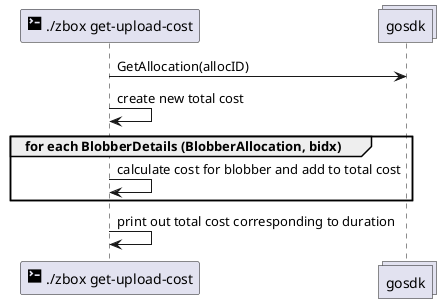 @startuml
participant "<size:20><&terminal></size> ./zbox get-upload-cost" as cli
collections gosdk

cli -> gosdk: GetAllocation(allocID)

cli -> cli: create new total cost 
group for each BlobberDetails (BlobberAllocation, bidx)
cli -> cli: calculate cost for blobber and add to total cost
end
cli -> cli: print out total cost corresponding to duration

@enduml
